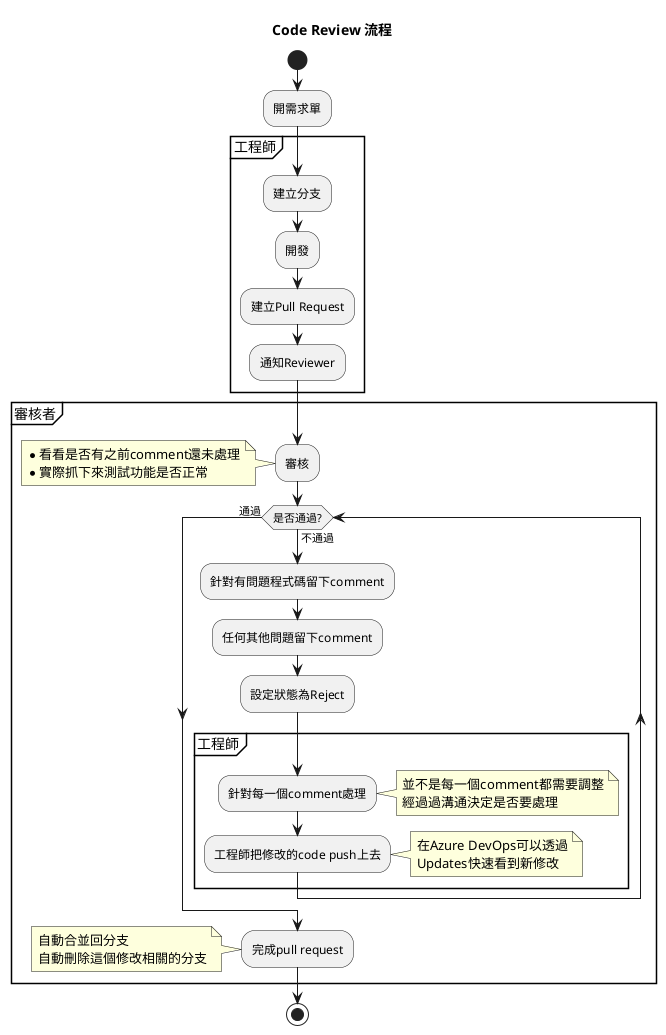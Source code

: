 @startuml Code Review流程

title Code Review 流程
start

:開需求單;
partition 工程師 {
    :建立分支;
    :開發;
    :建立Pull Request;
    :通知Reviewer;    
}


partition 審核者 {
    :審核;    
        note left
            * 看看是否有之前comment還未處理
            * 實際抓下來測試功能是否正常
        end note
    while (是否通過?) is (不通過)
        :針對有問題程式碼留下comment;
        :任何其他問題留下comment;
        :設定狀態為Reject;
            
        partition 工程師 {
            :針對每一個comment處理;
                note right
                    並不是每一個comment都需要調整
                    經過過溝通決定是否要處理
                end note
            :工程師把修改的code push上去;
                note right
                    在Azure DevOps可以透過
                    Updates快速看到新修改
                end note
        }
    endwhile (通過) 

    :完成pull request;
        note left
            自動合並回分支
            自動刪除這個修改相關的分支
        end note
}

stop
@enduml